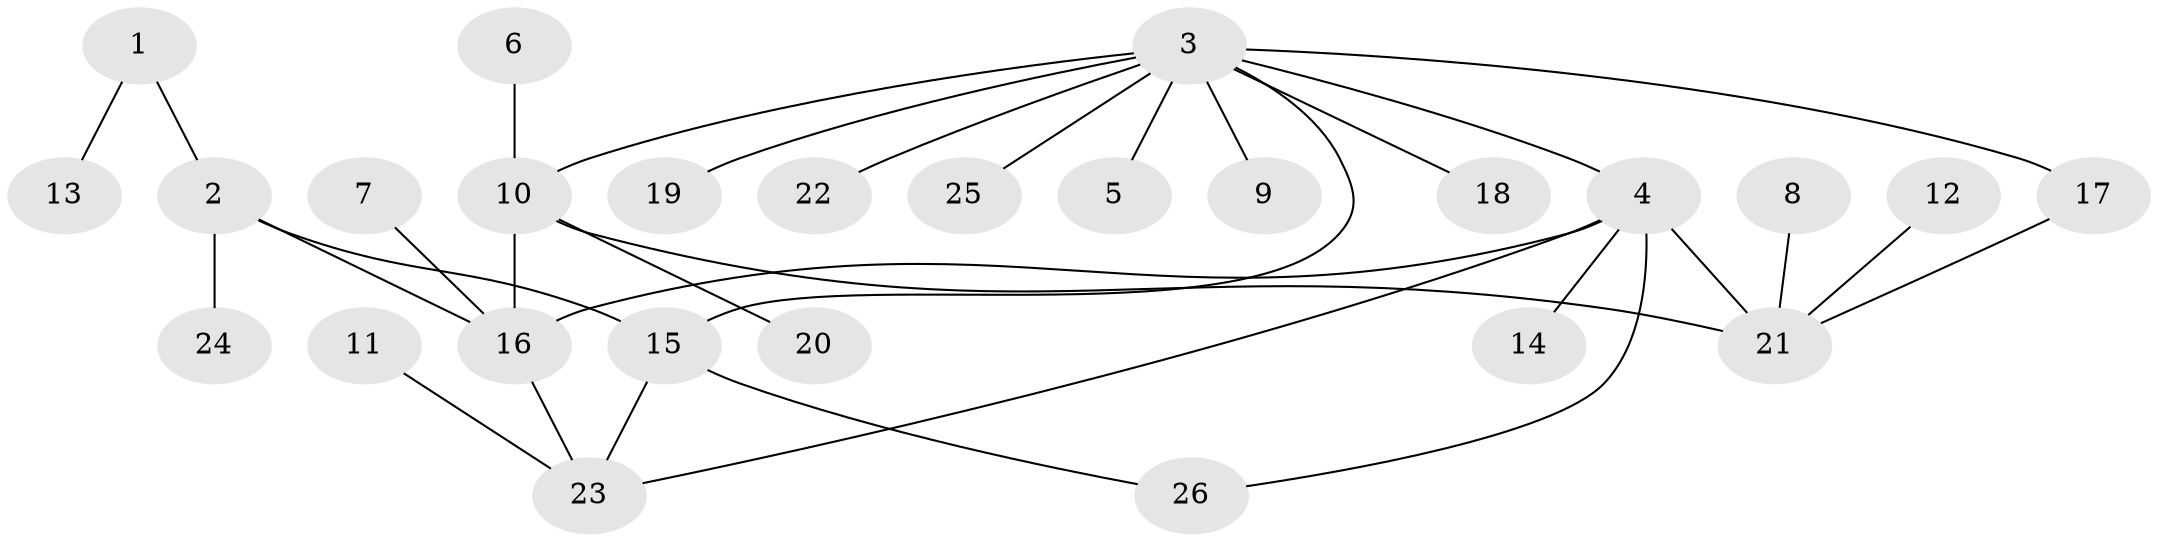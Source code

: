 // original degree distribution, {5: 0.0196078431372549, 6: 0.058823529411764705, 7: 0.0392156862745098, 3: 0.0392156862745098, 8: 0.0196078431372549, 12: 0.0196078431372549, 2: 0.17647058823529413, 1: 0.6078431372549019, 4: 0.0196078431372549}
// Generated by graph-tools (version 1.1) at 2025/02/03/09/25 03:02:32]
// undirected, 26 vertices, 32 edges
graph export_dot {
graph [start="1"]
  node [color=gray90,style=filled];
  1;
  2;
  3;
  4;
  5;
  6;
  7;
  8;
  9;
  10;
  11;
  12;
  13;
  14;
  15;
  16;
  17;
  18;
  19;
  20;
  21;
  22;
  23;
  24;
  25;
  26;
  1 -- 2 [weight=1.0];
  1 -- 13 [weight=1.0];
  2 -- 15 [weight=1.0];
  2 -- 16 [weight=1.0];
  2 -- 24 [weight=1.0];
  3 -- 4 [weight=1.0];
  3 -- 5 [weight=1.0];
  3 -- 9 [weight=1.0];
  3 -- 10 [weight=1.0];
  3 -- 15 [weight=1.0];
  3 -- 17 [weight=1.0];
  3 -- 18 [weight=1.0];
  3 -- 19 [weight=1.0];
  3 -- 22 [weight=1.0];
  3 -- 25 [weight=1.0];
  4 -- 14 [weight=1.0];
  4 -- 16 [weight=1.0];
  4 -- 21 [weight=2.0];
  4 -- 23 [weight=1.0];
  4 -- 26 [weight=1.0];
  6 -- 10 [weight=1.0];
  7 -- 16 [weight=1.0];
  8 -- 21 [weight=1.0];
  10 -- 16 [weight=1.0];
  10 -- 20 [weight=1.0];
  10 -- 21 [weight=1.0];
  11 -- 23 [weight=1.0];
  12 -- 21 [weight=1.0];
  15 -- 23 [weight=1.0];
  15 -- 26 [weight=1.0];
  16 -- 23 [weight=1.0];
  17 -- 21 [weight=1.0];
}
